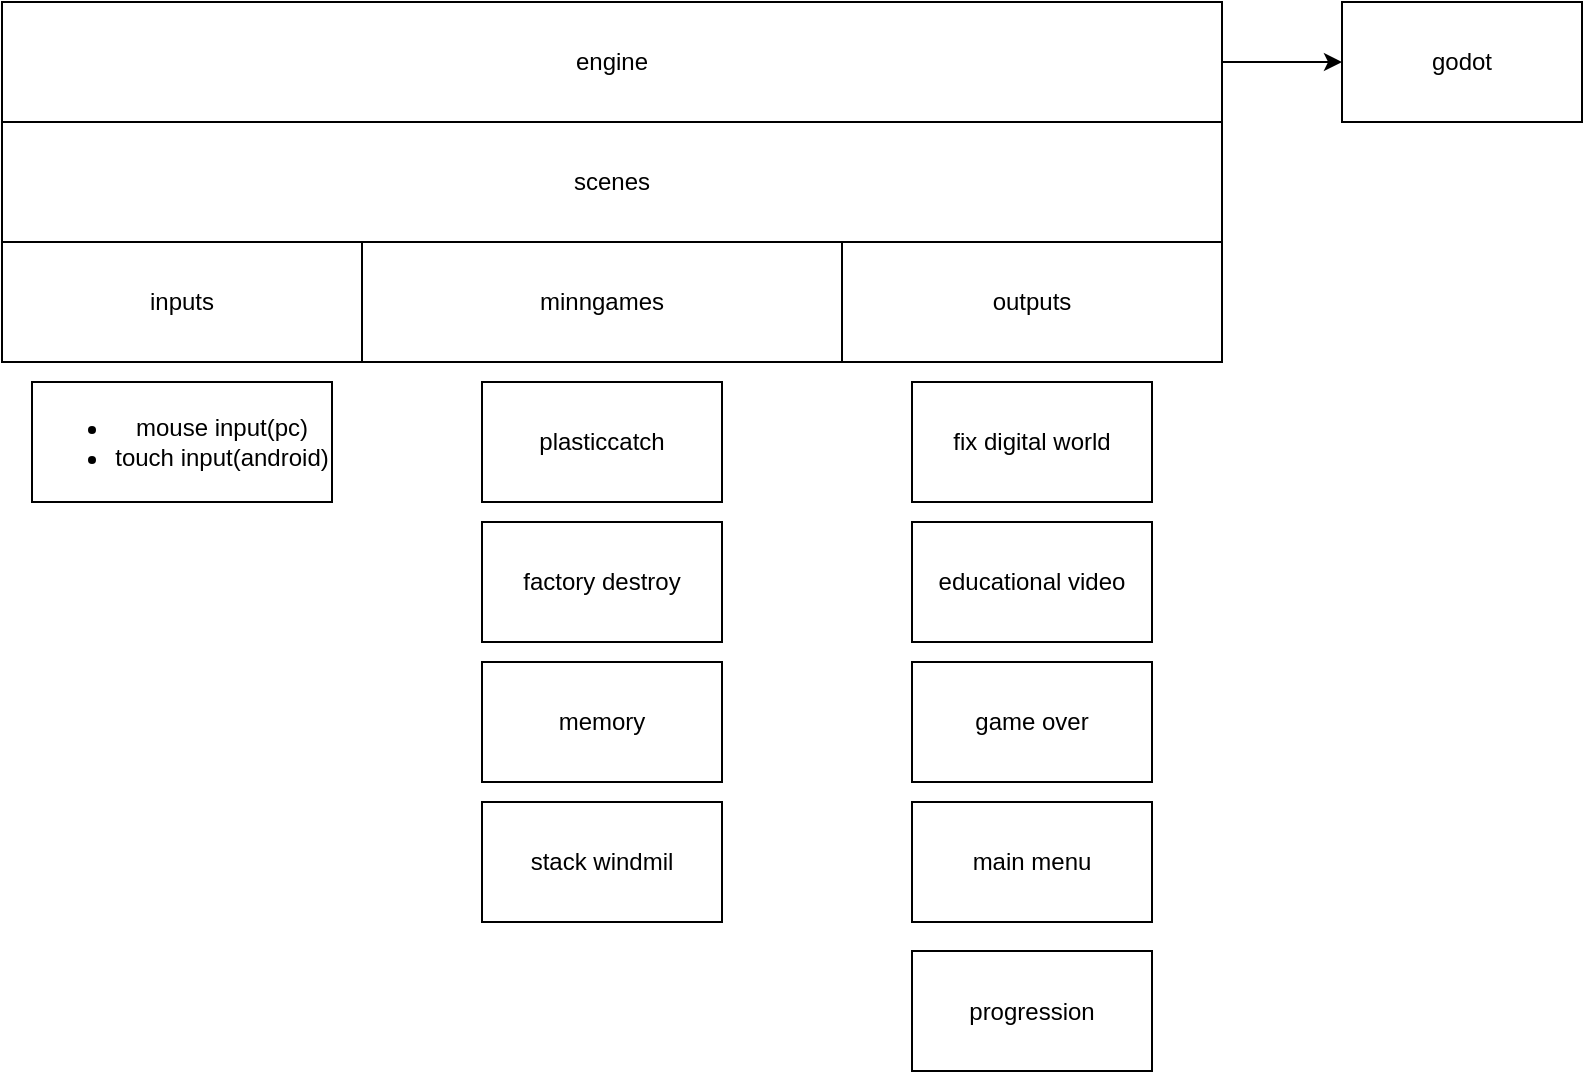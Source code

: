<mxfile version="23.1.6" type="github">
  <diagram name="Page-1" id="TQ3RvjuryefRvW5htU28">
    <mxGraphModel dx="1180" dy="753" grid="1" gridSize="10" guides="1" tooltips="1" connect="1" arrows="1" fold="1" page="1" pageScale="1" pageWidth="827" pageHeight="1169" math="0" shadow="0">
      <root>
        <mxCell id="0" />
        <mxCell id="1" parent="0" />
        <mxCell id="2Baxp5Ye8EafHjWzXj3a-18" style="edgeStyle=orthogonalEdgeStyle;rounded=0;orthogonalLoop=1;jettySize=auto;html=1;entryX=0;entryY=0.5;entryDx=0;entryDy=0;" edge="1" parent="1" source="2Baxp5Ye8EafHjWzXj3a-1" target="2Baxp5Ye8EafHjWzXj3a-17">
          <mxGeometry relative="1" as="geometry" />
        </mxCell>
        <mxCell id="2Baxp5Ye8EafHjWzXj3a-1" value="engine" style="rounded=0;whiteSpace=wrap;html=1;" vertex="1" parent="1">
          <mxGeometry x="100" y="110" width="610" height="60" as="geometry" />
        </mxCell>
        <mxCell id="2Baxp5Ye8EafHjWzXj3a-4" value="scenes" style="rounded=0;whiteSpace=wrap;html=1;" vertex="1" parent="1">
          <mxGeometry x="100" y="170" width="610" height="60" as="geometry" />
        </mxCell>
        <mxCell id="2Baxp5Ye8EafHjWzXj3a-5" value="inputs" style="rounded=0;whiteSpace=wrap;html=1;" vertex="1" parent="1">
          <mxGeometry x="100" y="230" width="180" height="60" as="geometry" />
        </mxCell>
        <mxCell id="2Baxp5Ye8EafHjWzXj3a-6" value="minngames" style="rounded=0;whiteSpace=wrap;html=1;" vertex="1" parent="1">
          <mxGeometry x="280" y="230" width="240" height="60" as="geometry" />
        </mxCell>
        <mxCell id="2Baxp5Ye8EafHjWzXj3a-7" value="outputs" style="rounded=0;whiteSpace=wrap;html=1;" vertex="1" parent="1">
          <mxGeometry x="520" y="230" width="190" height="60" as="geometry" />
        </mxCell>
        <mxCell id="2Baxp5Ye8EafHjWzXj3a-8" value="&lt;ul&gt;&lt;li&gt;mouse input(pc)&lt;/li&gt;&lt;li&gt;touch input(android)&lt;/li&gt;&lt;/ul&gt;" style="rounded=0;whiteSpace=wrap;html=1;" vertex="1" parent="1">
          <mxGeometry x="115" y="300" width="150" height="60" as="geometry" />
        </mxCell>
        <mxCell id="2Baxp5Ye8EafHjWzXj3a-9" value="plasticcatch" style="rounded=0;whiteSpace=wrap;html=1;" vertex="1" parent="1">
          <mxGeometry x="340" y="300" width="120" height="60" as="geometry" />
        </mxCell>
        <mxCell id="2Baxp5Ye8EafHjWzXj3a-10" value="memory" style="rounded=0;whiteSpace=wrap;html=1;" vertex="1" parent="1">
          <mxGeometry x="340" y="440" width="120" height="60" as="geometry" />
        </mxCell>
        <mxCell id="2Baxp5Ye8EafHjWzXj3a-11" value="factory destroy" style="rounded=0;whiteSpace=wrap;html=1;" vertex="1" parent="1">
          <mxGeometry x="340" y="370" width="120" height="60" as="geometry" />
        </mxCell>
        <mxCell id="2Baxp5Ye8EafHjWzXj3a-12" value="stack windmil" style="rounded=0;whiteSpace=wrap;html=1;" vertex="1" parent="1">
          <mxGeometry x="340" y="510" width="120" height="60" as="geometry" />
        </mxCell>
        <mxCell id="2Baxp5Ye8EafHjWzXj3a-16" value="&lt;span style=&quot;background-color: initial;&quot;&gt;fix digital world&lt;/span&gt;" style="rounded=0;whiteSpace=wrap;html=1;align=center;" vertex="1" parent="1">
          <mxGeometry x="555" y="300" width="120" height="60" as="geometry" />
        </mxCell>
        <mxCell id="2Baxp5Ye8EafHjWzXj3a-17" value="godot" style="rounded=0;whiteSpace=wrap;html=1;" vertex="1" parent="1">
          <mxGeometry x="770" y="110" width="120" height="60" as="geometry" />
        </mxCell>
        <mxCell id="2Baxp5Ye8EafHjWzXj3a-19" value="educational video" style="rounded=0;whiteSpace=wrap;html=1;" vertex="1" parent="1">
          <mxGeometry x="555" y="370" width="120" height="60" as="geometry" />
        </mxCell>
        <mxCell id="2Baxp5Ye8EafHjWzXj3a-21" value="game over" style="rounded=0;whiteSpace=wrap;html=1;" vertex="1" parent="1">
          <mxGeometry x="555" y="440" width="120" height="60" as="geometry" />
        </mxCell>
        <mxCell id="2Baxp5Ye8EafHjWzXj3a-22" value="main menu" style="rounded=0;whiteSpace=wrap;html=1;" vertex="1" parent="1">
          <mxGeometry x="555" y="510" width="120" height="60" as="geometry" />
        </mxCell>
        <mxCell id="2Baxp5Ye8EafHjWzXj3a-23" value="progression" style="rounded=0;whiteSpace=wrap;html=1;" vertex="1" parent="1">
          <mxGeometry x="555" y="584.5" width="120" height="60" as="geometry" />
        </mxCell>
      </root>
    </mxGraphModel>
  </diagram>
</mxfile>
